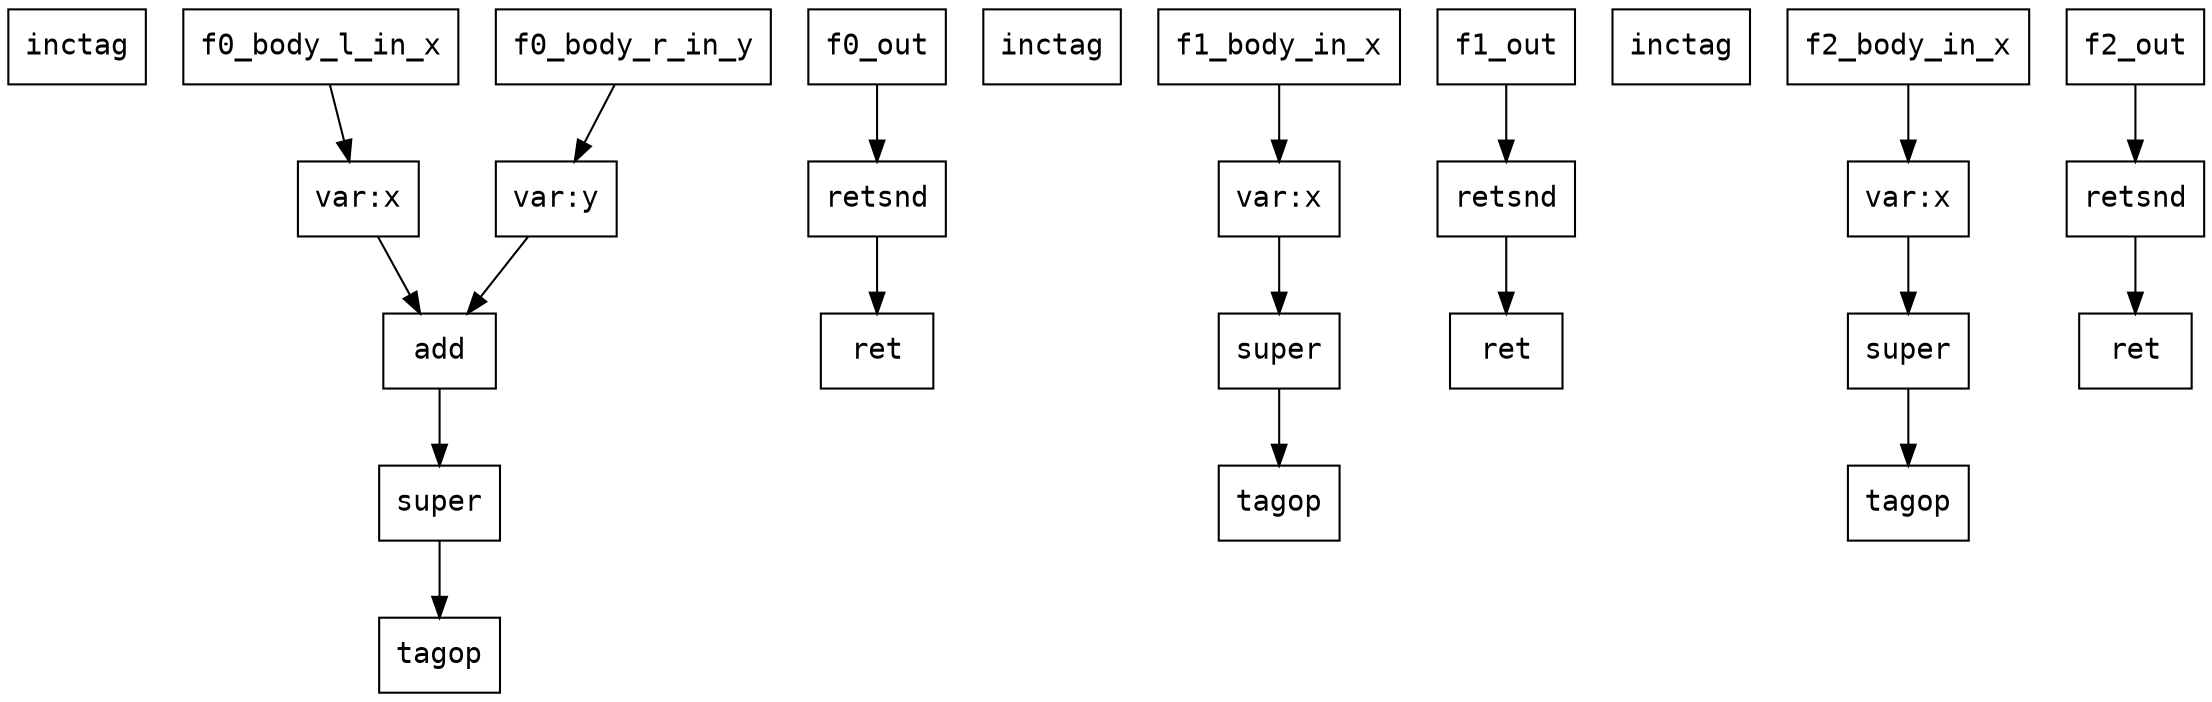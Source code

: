 digraph Dataflow {
  node [shape=record, fontname="Courier"];
  f0_inctag [label="inctag"];
  f0 [label="super"];
  f0_tagop [label="tagop"];
  f0 -> f0_tagop;
  f0_body_l_out [label="var:x"];
  f0_body_l_in_x -> f0_body_l_out;
  f0_body_r_out [label="var:y"];
  f0_body_r_in_y -> f0_body_r_out;
  f0_body_out [label="add"];
  f0_body_l_out -> f0_body_out;
  f0_body_r_out -> f0_body_out;
  f0_body_out -> f0;
  f0_retsnd [label="retsnd"];
  f0_out -> f0_retsnd;
  f0_ret [label="ret"];
  f0_retsnd -> f0_ret;
  f1_inctag [label="inctag"];
  f1 [label="super"];
  f1_tagop [label="tagop"];
  f1 -> f1_tagop;
  f1_body_out [label="var:x"];
  f1_body_in_x -> f1_body_out;
  f1_body_out -> f1;
  f1_retsnd [label="retsnd"];
  f1_out -> f1_retsnd;
  f1_ret [label="ret"];
  f1_retsnd -> f1_ret;
  f2_inctag [label="inctag"];
  f2 [label="super"];
  f2_tagop [label="tagop"];
  f2 -> f2_tagop;
  f2_body_out [label="var:x"];
  f2_body_in_x -> f2_body_out;
  f2_body_out -> f2;
  f2_retsnd [label="retsnd"];
  f2_out -> f2_retsnd;
  f2_ret [label="ret"];
  f2_retsnd -> f2_ret;
}
